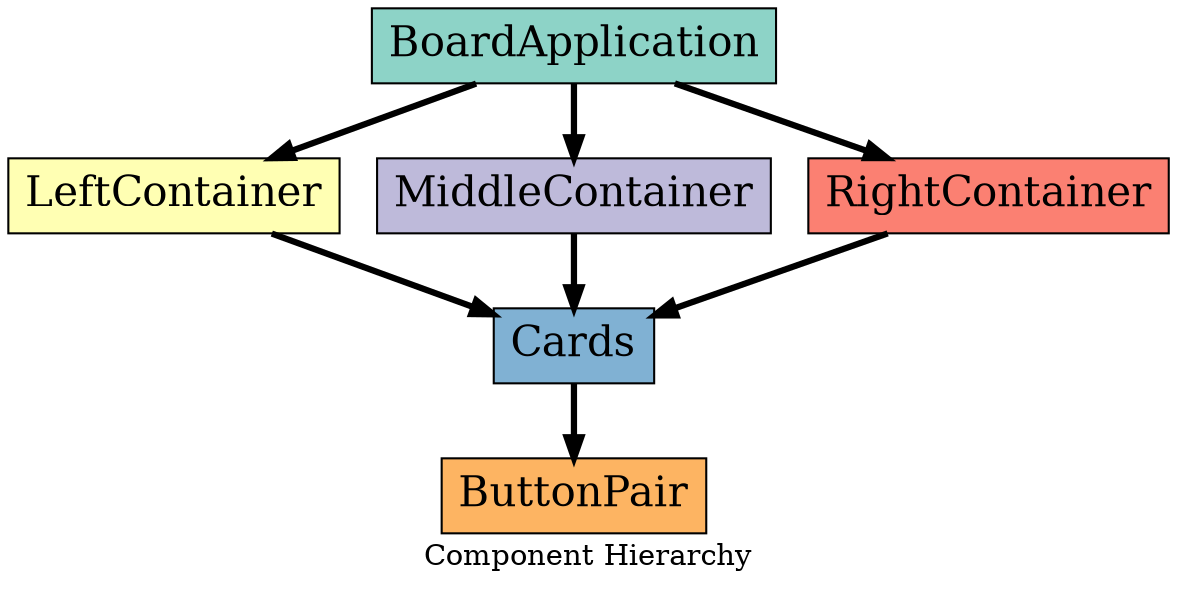 digraph doesntMatter {
label = "Component Hierarchy"
    layout=dot
    rankdir=TD
    bgcolor="transparent"
    node [fontsize=20, colorscheme=set312, style=filled, shape=box]
    edge [fontname=Helvetica]

    a [label = "BoardApplication", fillcolor=1,]
    b [label = "LeftContainer", fillcolor=2,]
    c [label = "MiddleContainer", fillcolor=3,]
    d [label = "RightContainer", fillcolor=4,]
    e [label = "Cards", fillcolor=5,]
    f [label = "ButtonPair", fillcolor=6]

    edge [style="setlinewidth(3)"]
    a -> { b c d }
    { b c d } -> e
    e -> f
}

